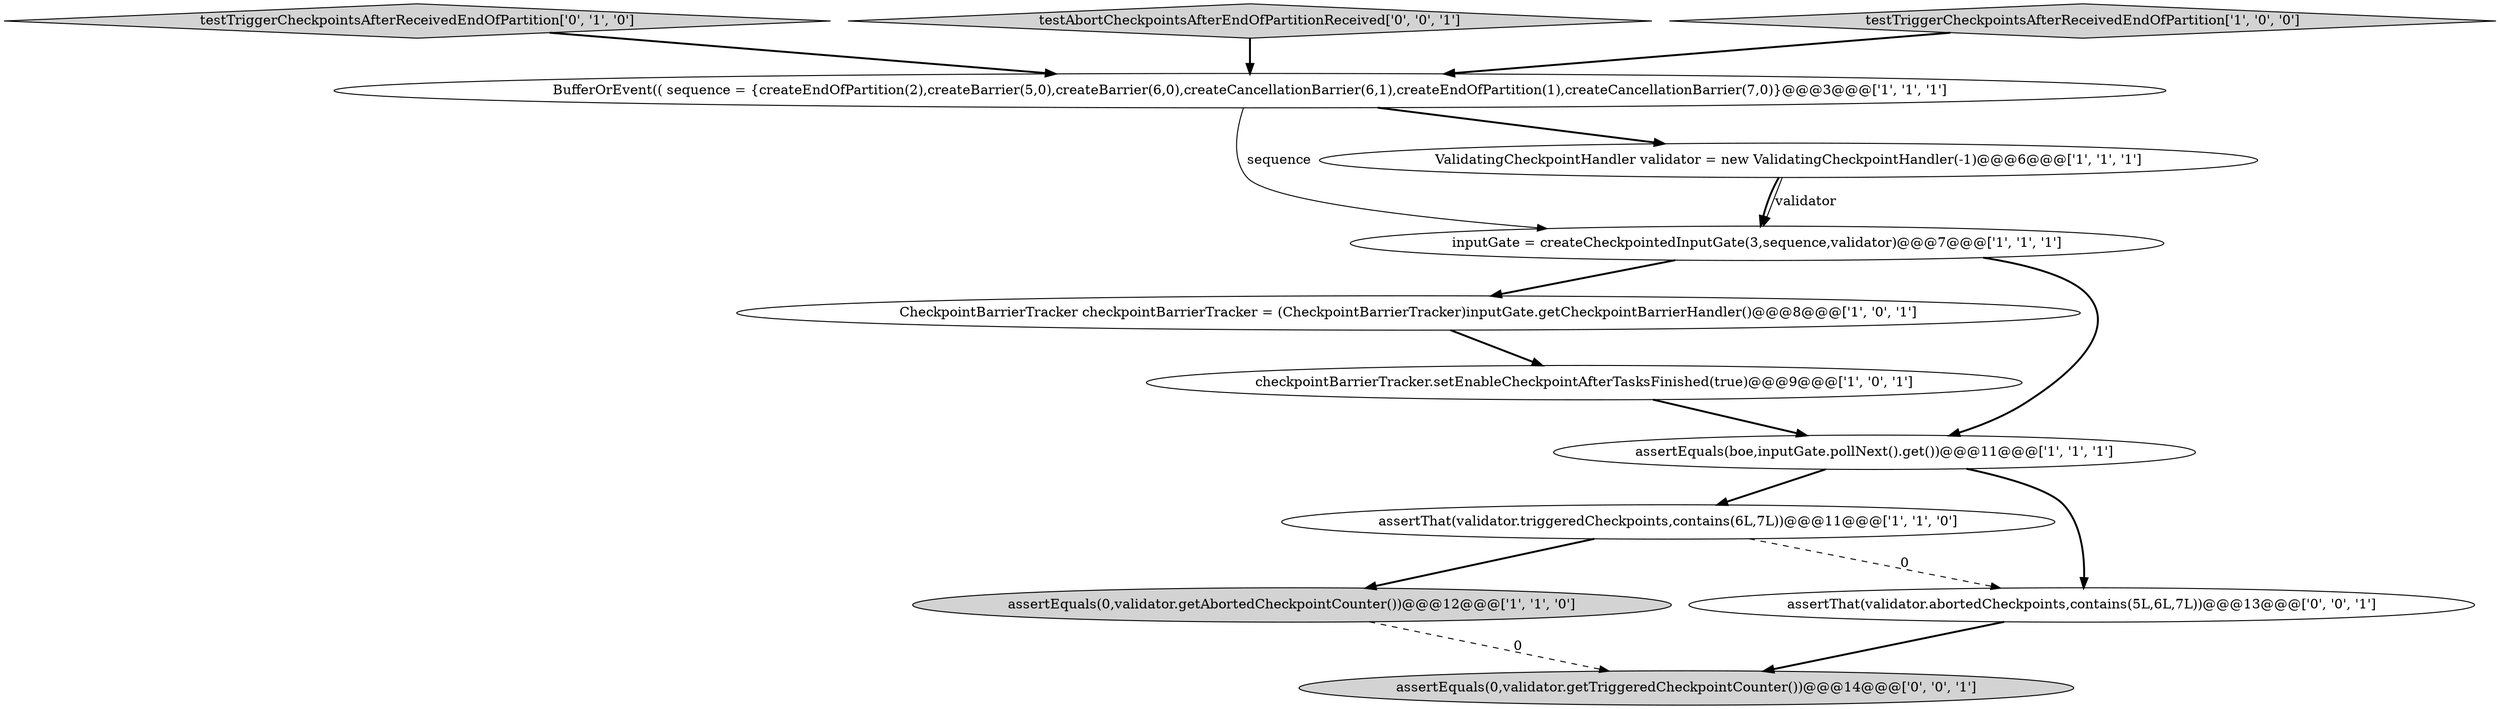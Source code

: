 digraph {
3 [style = filled, label = "CheckpointBarrierTracker checkpointBarrierTracker = (CheckpointBarrierTracker)inputGate.getCheckpointBarrierHandler()@@@8@@@['1', '0', '1']", fillcolor = white, shape = ellipse image = "AAA0AAABBB1BBB"];
9 [style = filled, label = "testTriggerCheckpointsAfterReceivedEndOfPartition['0', '1', '0']", fillcolor = lightgray, shape = diamond image = "AAA0AAABBB2BBB"];
12 [style = filled, label = "assertEquals(0,validator.getTriggeredCheckpointCounter())@@@14@@@['0', '0', '1']", fillcolor = lightgray, shape = ellipse image = "AAA0AAABBB3BBB"];
4 [style = filled, label = "inputGate = createCheckpointedInputGate(3,sequence,validator)@@@7@@@['1', '1', '1']", fillcolor = white, shape = ellipse image = "AAA0AAABBB1BBB"];
5 [style = filled, label = "assertThat(validator.triggeredCheckpoints,contains(6L,7L))@@@11@@@['1', '1', '0']", fillcolor = white, shape = ellipse image = "AAA0AAABBB1BBB"];
8 [style = filled, label = "assertEquals(boe,inputGate.pollNext().get())@@@11@@@['1', '1', '1']", fillcolor = white, shape = ellipse image = "AAA0AAABBB1BBB"];
10 [style = filled, label = "assertThat(validator.abortedCheckpoints,contains(5L,6L,7L))@@@13@@@['0', '0', '1']", fillcolor = white, shape = ellipse image = "AAA0AAABBB3BBB"];
2 [style = filled, label = "ValidatingCheckpointHandler validator = new ValidatingCheckpointHandler(-1)@@@6@@@['1', '1', '1']", fillcolor = white, shape = ellipse image = "AAA0AAABBB1BBB"];
11 [style = filled, label = "testAbortCheckpointsAfterEndOfPartitionReceived['0', '0', '1']", fillcolor = lightgray, shape = diamond image = "AAA0AAABBB3BBB"];
1 [style = filled, label = "testTriggerCheckpointsAfterReceivedEndOfPartition['1', '0', '0']", fillcolor = lightgray, shape = diamond image = "AAA0AAABBB1BBB"];
0 [style = filled, label = "assertEquals(0,validator.getAbortedCheckpointCounter())@@@12@@@['1', '1', '0']", fillcolor = lightgray, shape = ellipse image = "AAA0AAABBB1BBB"];
6 [style = filled, label = "BufferOrEvent(( sequence = {createEndOfPartition(2),createBarrier(5,0),createBarrier(6,0),createCancellationBarrier(6,1),createEndOfPartition(1),createCancellationBarrier(7,0)}@@@3@@@['1', '1', '1']", fillcolor = white, shape = ellipse image = "AAA0AAABBB1BBB"];
7 [style = filled, label = "checkpointBarrierTracker.setEnableCheckpointAfterTasksFinished(true)@@@9@@@['1', '0', '1']", fillcolor = white, shape = ellipse image = "AAA0AAABBB1BBB"];
4->8 [style = bold, label=""];
4->3 [style = bold, label=""];
8->10 [style = bold, label=""];
11->6 [style = bold, label=""];
1->6 [style = bold, label=""];
0->12 [style = dashed, label="0"];
8->5 [style = bold, label=""];
5->0 [style = bold, label=""];
3->7 [style = bold, label=""];
7->8 [style = bold, label=""];
2->4 [style = solid, label="validator"];
2->4 [style = bold, label=""];
10->12 [style = bold, label=""];
5->10 [style = dashed, label="0"];
9->6 [style = bold, label=""];
6->4 [style = solid, label="sequence"];
6->2 [style = bold, label=""];
}
